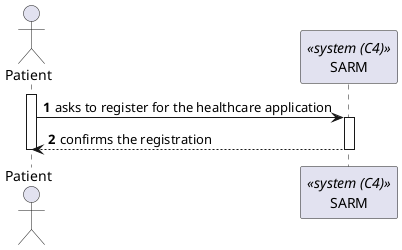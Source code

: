@startuml process-view
autonumber

actor "Patient" as Patient
participant SARM as "SARM" <<system (C4)>>

activate Patient

    Patient -> SARM : asks to register for the healthcare application
    
    activate SARM

        SARM --> Patient : confirms the registration

    deactivate SARM

deactivate Patient

@enduml